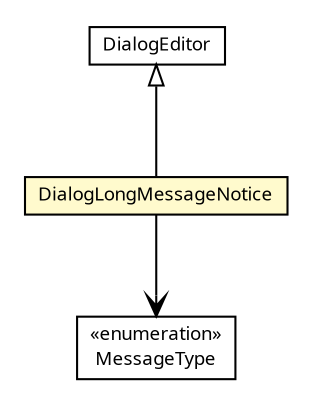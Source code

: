 #!/usr/local/bin/dot
#
# Class diagram 
# Generated by UMLGraph version R5_6 (http://www.umlgraph.org/)
#

digraph G {
	edge [fontname="Trebuchet MS",fontsize=10,labelfontname="Trebuchet MS",labelfontsize=10];
	node [fontname="Trebuchet MS",fontsize=10,shape=plaintext];
	nodesep=0.25;
	ranksep=0.5;
	// se.cambio.cds.openehr.view.dialogs.DialogLongMessageNotice
	c153932 [label=<<table title="se.cambio.cds.openehr.view.dialogs.DialogLongMessageNotice" border="0" cellborder="1" cellspacing="0" cellpadding="2" port="p" bgcolor="lemonChiffon" href="./DialogLongMessageNotice.html">
		<tr><td><table border="0" cellspacing="0" cellpadding="1">
<tr><td align="center" balign="center"><font face="Trebuchet MS"> DialogLongMessageNotice </font></td></tr>
		</table></td></tr>
		</table>>, URL="./DialogLongMessageNotice.html", fontname="Trebuchet MS", fontcolor="black", fontsize=9.0];
	// se.cambio.cds.openehr.view.dialogs.DialogLongMessageNotice.MessageType
	c153933 [label=<<table title="se.cambio.cds.openehr.view.dialogs.DialogLongMessageNotice.MessageType" border="0" cellborder="1" cellspacing="0" cellpadding="2" port="p" href="./DialogLongMessageNotice.MessageType.html">
		<tr><td><table border="0" cellspacing="0" cellpadding="1">
<tr><td align="center" balign="center"> &#171;enumeration&#187; </td></tr>
<tr><td align="center" balign="center"><font face="Trebuchet MS"> MessageType </font></td></tr>
		</table></td></tr>
		</table>>, URL="./DialogLongMessageNotice.MessageType.html", fontname="Trebuchet MS", fontcolor="black", fontsize=9.0];
	// se.cambio.cds.openehr.view.dialogs.DialogEditor
	c153937 [label=<<table title="se.cambio.cds.openehr.view.dialogs.DialogEditor" border="0" cellborder="1" cellspacing="0" cellpadding="2" port="p" href="./DialogEditor.html">
		<tr><td><table border="0" cellspacing="0" cellpadding="1">
<tr><td align="center" balign="center"><font face="Trebuchet MS"> DialogEditor </font></td></tr>
		</table></td></tr>
		</table>>, URL="./DialogEditor.html", fontname="Trebuchet MS", fontcolor="black", fontsize=9.0];
	//se.cambio.cds.openehr.view.dialogs.DialogLongMessageNotice extends se.cambio.cds.openehr.view.dialogs.DialogEditor
	c153937:p -> c153932:p [dir=back,arrowtail=empty];
	// se.cambio.cds.openehr.view.dialogs.DialogLongMessageNotice NAVASSOC se.cambio.cds.openehr.view.dialogs.DialogLongMessageNotice.MessageType
	c153932:p -> c153933:p [taillabel="", label="", headlabel="", fontname="Trebuchet MS", fontcolor="black", fontsize=10.0, color="black", arrowhead=open];
}

